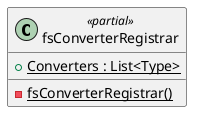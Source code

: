 @startuml
class fsConverterRegistrar <<partial>> {
    {static} - fsConverterRegistrar()
    + {static} Converters : List<Type>
}
@enduml
